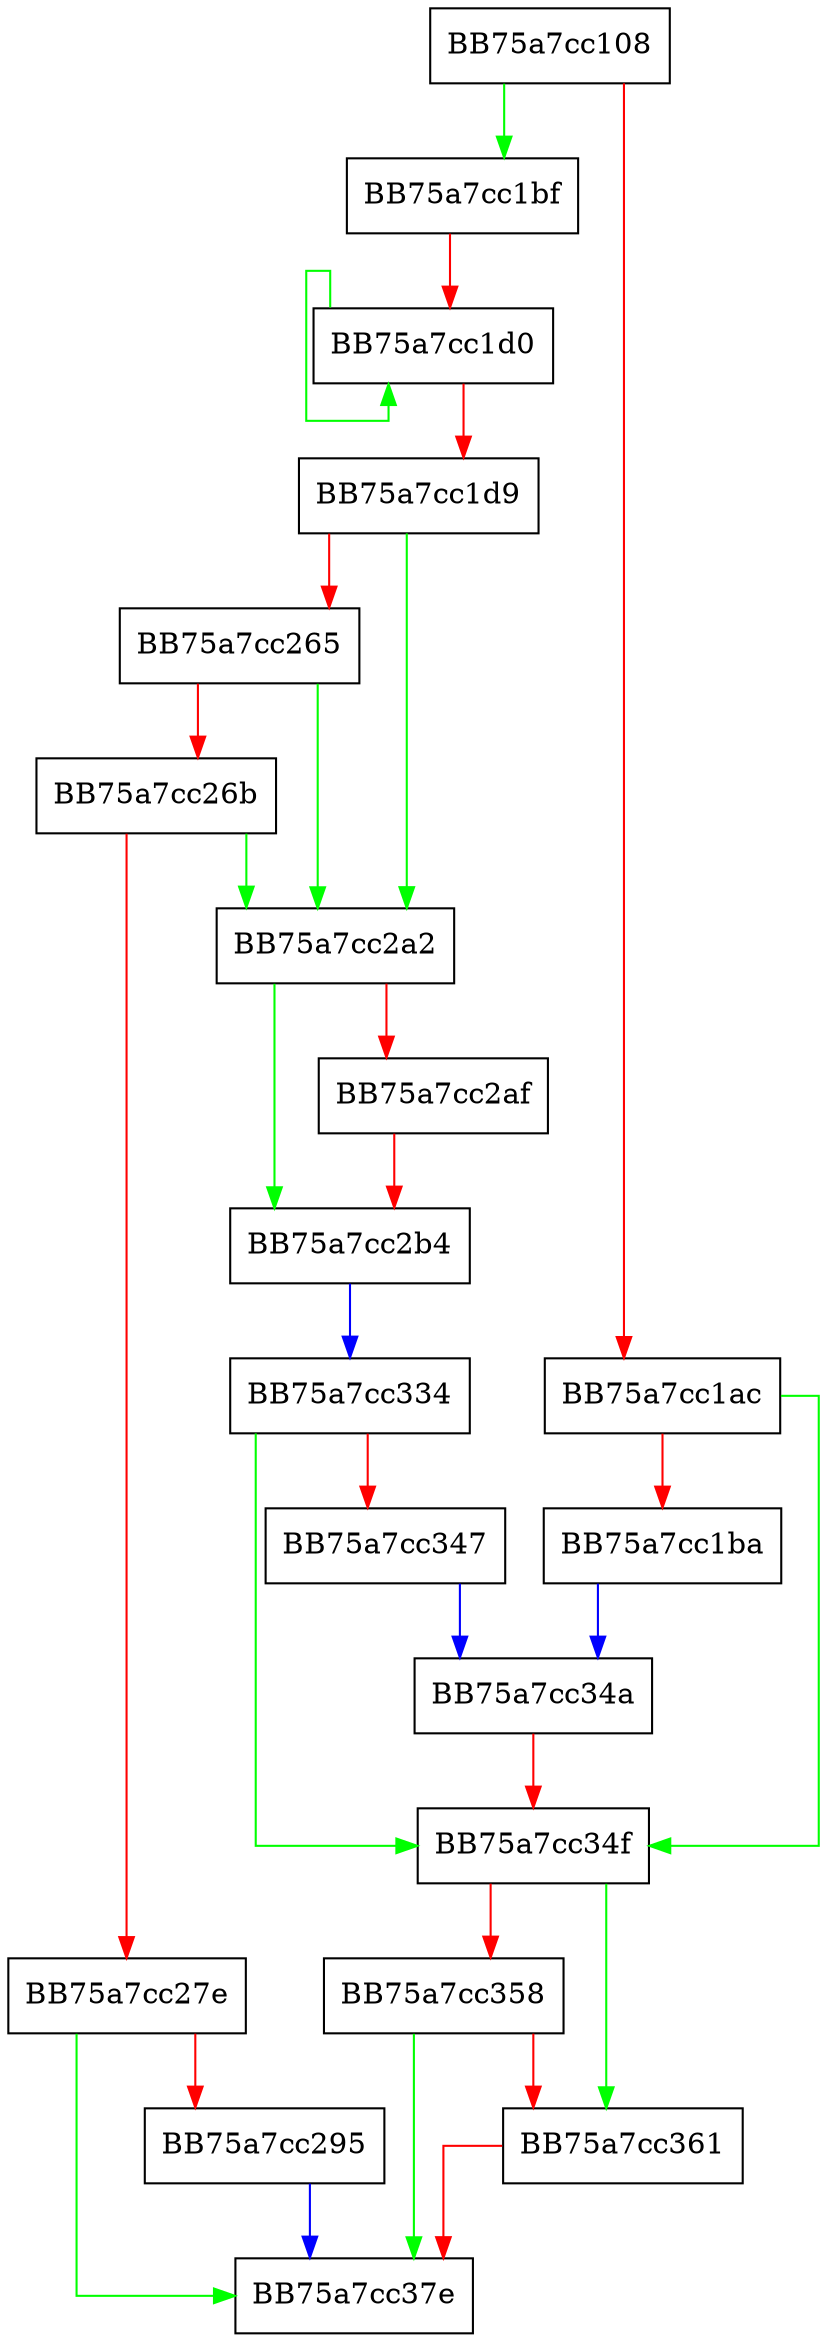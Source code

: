 digraph ReportSenseExclusionEvent {
  node [shape="box"];
  graph [splines=ortho];
  BB75a7cc108 -> BB75a7cc1bf [color="green"];
  BB75a7cc108 -> BB75a7cc1ac [color="red"];
  BB75a7cc1ac -> BB75a7cc34f [color="green"];
  BB75a7cc1ac -> BB75a7cc1ba [color="red"];
  BB75a7cc1ba -> BB75a7cc34a [color="blue"];
  BB75a7cc1bf -> BB75a7cc1d0 [color="red"];
  BB75a7cc1d0 -> BB75a7cc1d0 [color="green"];
  BB75a7cc1d0 -> BB75a7cc1d9 [color="red"];
  BB75a7cc1d9 -> BB75a7cc2a2 [color="green"];
  BB75a7cc1d9 -> BB75a7cc265 [color="red"];
  BB75a7cc265 -> BB75a7cc2a2 [color="green"];
  BB75a7cc265 -> BB75a7cc26b [color="red"];
  BB75a7cc26b -> BB75a7cc2a2 [color="green"];
  BB75a7cc26b -> BB75a7cc27e [color="red"];
  BB75a7cc27e -> BB75a7cc37e [color="green"];
  BB75a7cc27e -> BB75a7cc295 [color="red"];
  BB75a7cc295 -> BB75a7cc37e [color="blue"];
  BB75a7cc2a2 -> BB75a7cc2b4 [color="green"];
  BB75a7cc2a2 -> BB75a7cc2af [color="red"];
  BB75a7cc2af -> BB75a7cc2b4 [color="red"];
  BB75a7cc2b4 -> BB75a7cc334 [color="blue"];
  BB75a7cc334 -> BB75a7cc34f [color="green"];
  BB75a7cc334 -> BB75a7cc347 [color="red"];
  BB75a7cc347 -> BB75a7cc34a [color="blue"];
  BB75a7cc34a -> BB75a7cc34f [color="red"];
  BB75a7cc34f -> BB75a7cc361 [color="green"];
  BB75a7cc34f -> BB75a7cc358 [color="red"];
  BB75a7cc358 -> BB75a7cc37e [color="green"];
  BB75a7cc358 -> BB75a7cc361 [color="red"];
  BB75a7cc361 -> BB75a7cc37e [color="red"];
}